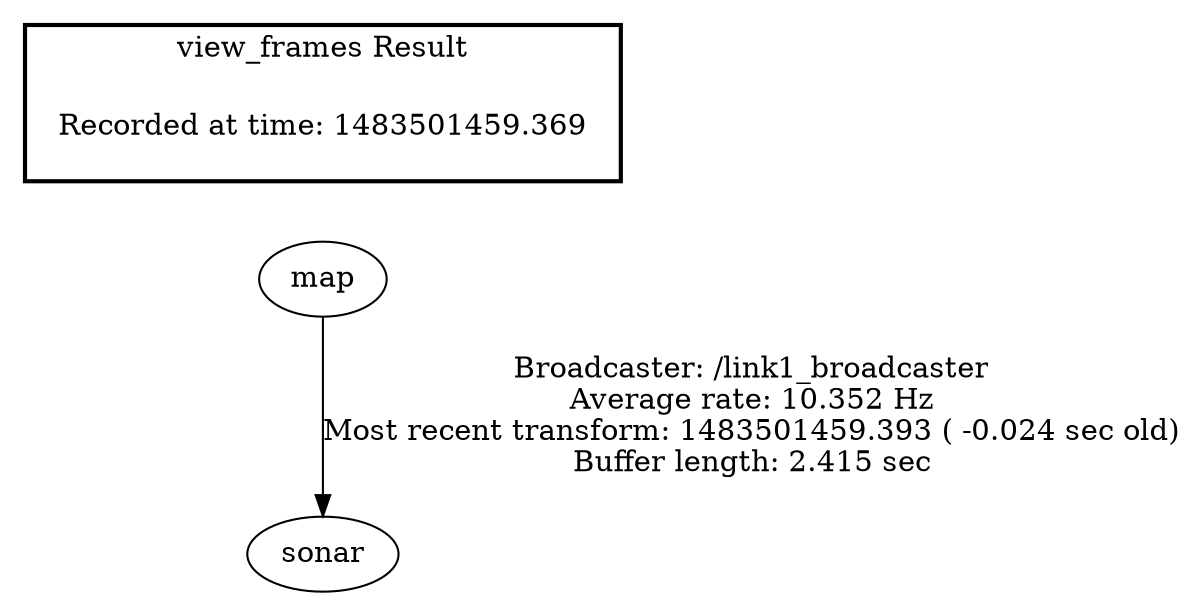 digraph G {
"map" -> "sonar"[label="Broadcaster: /link1_broadcaster\nAverage rate: 10.352 Hz\nMost recent transform: 1483501459.393 ( -0.024 sec old)\nBuffer length: 2.415 sec\n"];
edge [style=invis];
 subgraph cluster_legend { style=bold; color=black; label ="view_frames Result";
"Recorded at time: 1483501459.369"[ shape=plaintext ] ;
 }->"map";
}